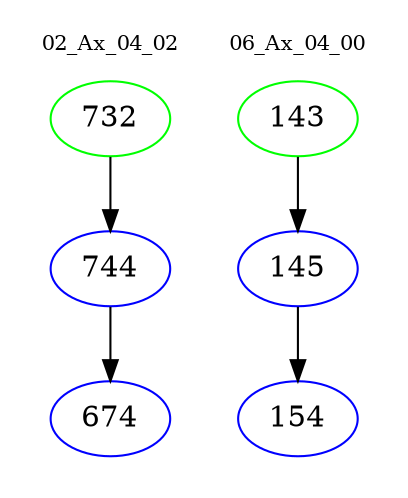 digraph{
subgraph cluster_0 {
color = white
label = "02_Ax_04_02";
fontsize=10;
T0_732 [label="732", color="green"]
T0_732 -> T0_744 [color="black"]
T0_744 [label="744", color="blue"]
T0_744 -> T0_674 [color="black"]
T0_674 [label="674", color="blue"]
}
subgraph cluster_1 {
color = white
label = "06_Ax_04_00";
fontsize=10;
T1_143 [label="143", color="green"]
T1_143 -> T1_145 [color="black"]
T1_145 [label="145", color="blue"]
T1_145 -> T1_154 [color="black"]
T1_154 [label="154", color="blue"]
}
}

